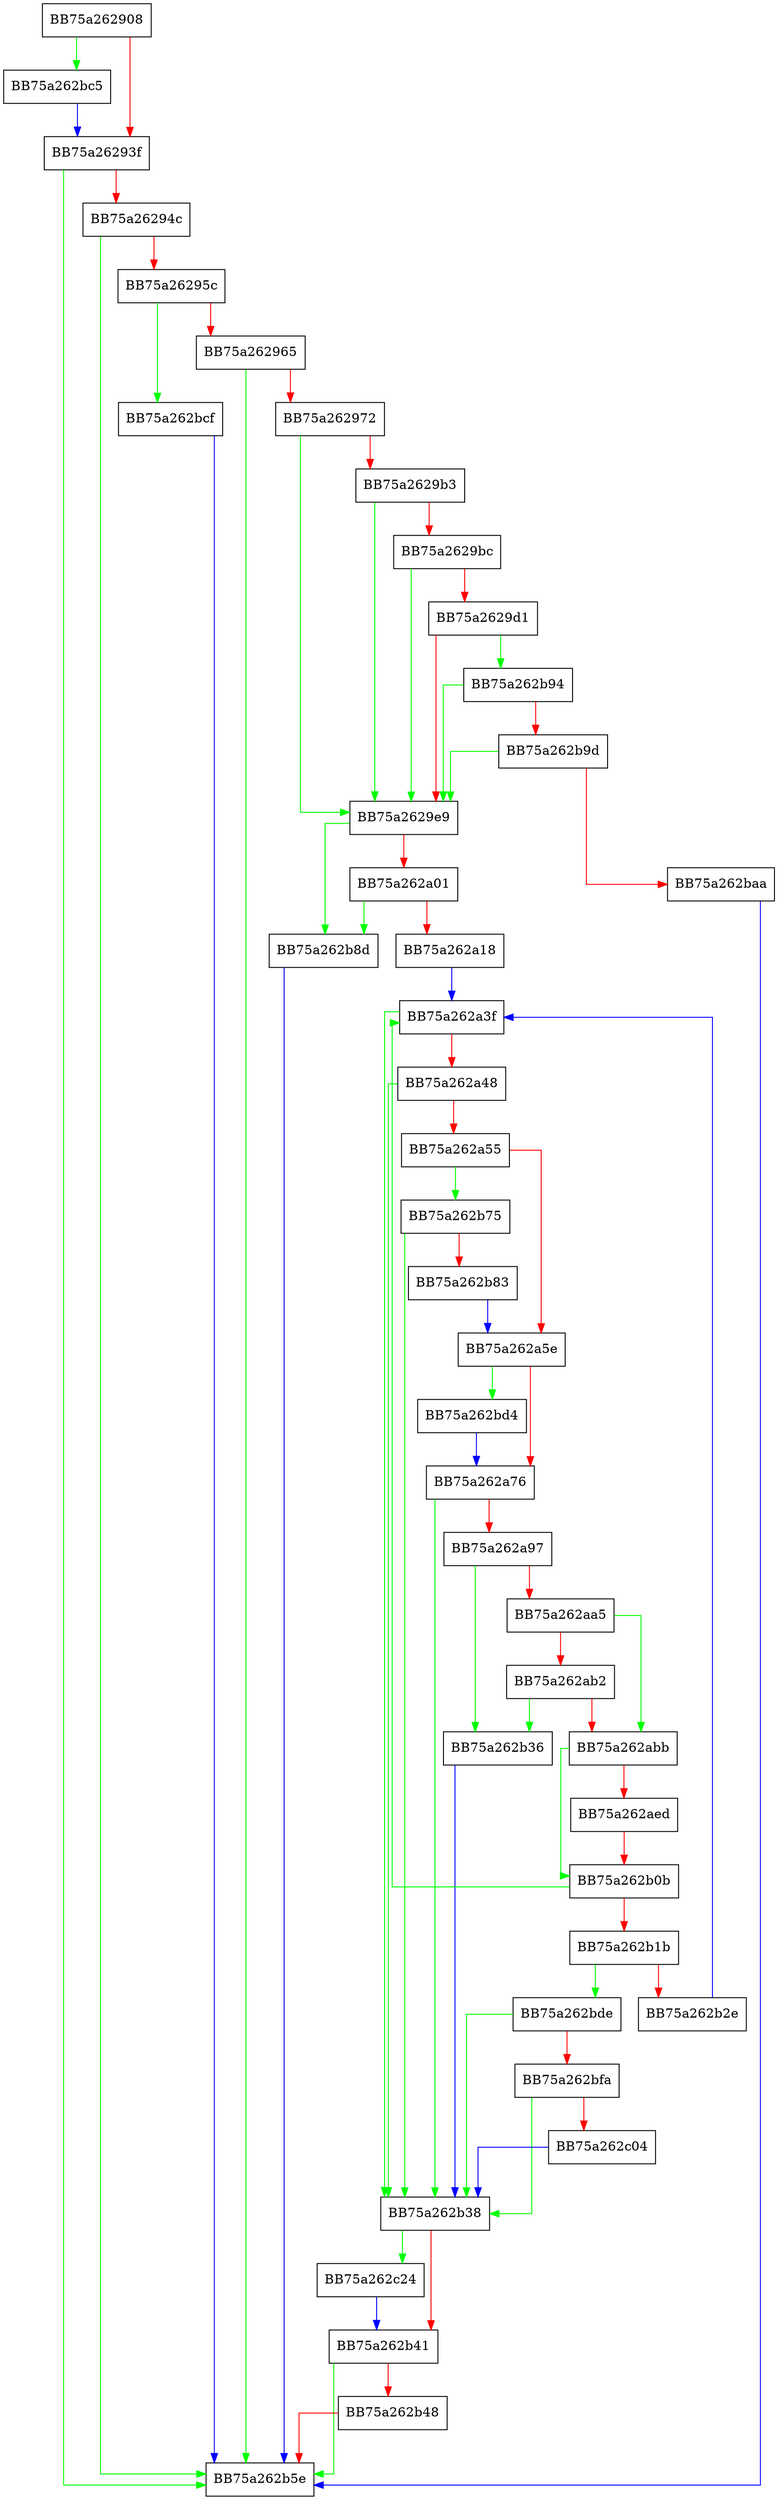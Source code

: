 digraph decompress_file {
  node [shape="box"];
  graph [splines=ortho];
  BB75a262908 -> BB75a262bc5 [color="green"];
  BB75a262908 -> BB75a26293f [color="red"];
  BB75a26293f -> BB75a262b5e [color="green"];
  BB75a26293f -> BB75a26294c [color="red"];
  BB75a26294c -> BB75a262b5e [color="green"];
  BB75a26294c -> BB75a26295c [color="red"];
  BB75a26295c -> BB75a262bcf [color="green"];
  BB75a26295c -> BB75a262965 [color="red"];
  BB75a262965 -> BB75a262b5e [color="green"];
  BB75a262965 -> BB75a262972 [color="red"];
  BB75a262972 -> BB75a2629e9 [color="green"];
  BB75a262972 -> BB75a2629b3 [color="red"];
  BB75a2629b3 -> BB75a2629e9 [color="green"];
  BB75a2629b3 -> BB75a2629bc [color="red"];
  BB75a2629bc -> BB75a2629e9 [color="green"];
  BB75a2629bc -> BB75a2629d1 [color="red"];
  BB75a2629d1 -> BB75a262b94 [color="green"];
  BB75a2629d1 -> BB75a2629e9 [color="red"];
  BB75a2629e9 -> BB75a262b8d [color="green"];
  BB75a2629e9 -> BB75a262a01 [color="red"];
  BB75a262a01 -> BB75a262b8d [color="green"];
  BB75a262a01 -> BB75a262a18 [color="red"];
  BB75a262a18 -> BB75a262a3f [color="blue"];
  BB75a262a3f -> BB75a262b38 [color="green"];
  BB75a262a3f -> BB75a262a48 [color="red"];
  BB75a262a48 -> BB75a262b38 [color="green"];
  BB75a262a48 -> BB75a262a55 [color="red"];
  BB75a262a55 -> BB75a262b75 [color="green"];
  BB75a262a55 -> BB75a262a5e [color="red"];
  BB75a262a5e -> BB75a262bd4 [color="green"];
  BB75a262a5e -> BB75a262a76 [color="red"];
  BB75a262a76 -> BB75a262b38 [color="green"];
  BB75a262a76 -> BB75a262a97 [color="red"];
  BB75a262a97 -> BB75a262b36 [color="green"];
  BB75a262a97 -> BB75a262aa5 [color="red"];
  BB75a262aa5 -> BB75a262abb [color="green"];
  BB75a262aa5 -> BB75a262ab2 [color="red"];
  BB75a262ab2 -> BB75a262b36 [color="green"];
  BB75a262ab2 -> BB75a262abb [color="red"];
  BB75a262abb -> BB75a262b0b [color="green"];
  BB75a262abb -> BB75a262aed [color="red"];
  BB75a262aed -> BB75a262b0b [color="red"];
  BB75a262b0b -> BB75a262a3f [color="green"];
  BB75a262b0b -> BB75a262b1b [color="red"];
  BB75a262b1b -> BB75a262bde [color="green"];
  BB75a262b1b -> BB75a262b2e [color="red"];
  BB75a262b2e -> BB75a262a3f [color="blue"];
  BB75a262b36 -> BB75a262b38 [color="blue"];
  BB75a262b38 -> BB75a262c24 [color="green"];
  BB75a262b38 -> BB75a262b41 [color="red"];
  BB75a262b41 -> BB75a262b5e [color="green"];
  BB75a262b41 -> BB75a262b48 [color="red"];
  BB75a262b48 -> BB75a262b5e [color="red"];
  BB75a262b75 -> BB75a262b38 [color="green"];
  BB75a262b75 -> BB75a262b83 [color="red"];
  BB75a262b83 -> BB75a262a5e [color="blue"];
  BB75a262b8d -> BB75a262b5e [color="blue"];
  BB75a262b94 -> BB75a2629e9 [color="green"];
  BB75a262b94 -> BB75a262b9d [color="red"];
  BB75a262b9d -> BB75a2629e9 [color="green"];
  BB75a262b9d -> BB75a262baa [color="red"];
  BB75a262baa -> BB75a262b5e [color="blue"];
  BB75a262bc5 -> BB75a26293f [color="blue"];
  BB75a262bcf -> BB75a262b5e [color="blue"];
  BB75a262bd4 -> BB75a262a76 [color="blue"];
  BB75a262bde -> BB75a262b38 [color="green"];
  BB75a262bde -> BB75a262bfa [color="red"];
  BB75a262bfa -> BB75a262b38 [color="green"];
  BB75a262bfa -> BB75a262c04 [color="red"];
  BB75a262c04 -> BB75a262b38 [color="blue"];
  BB75a262c24 -> BB75a262b41 [color="blue"];
}